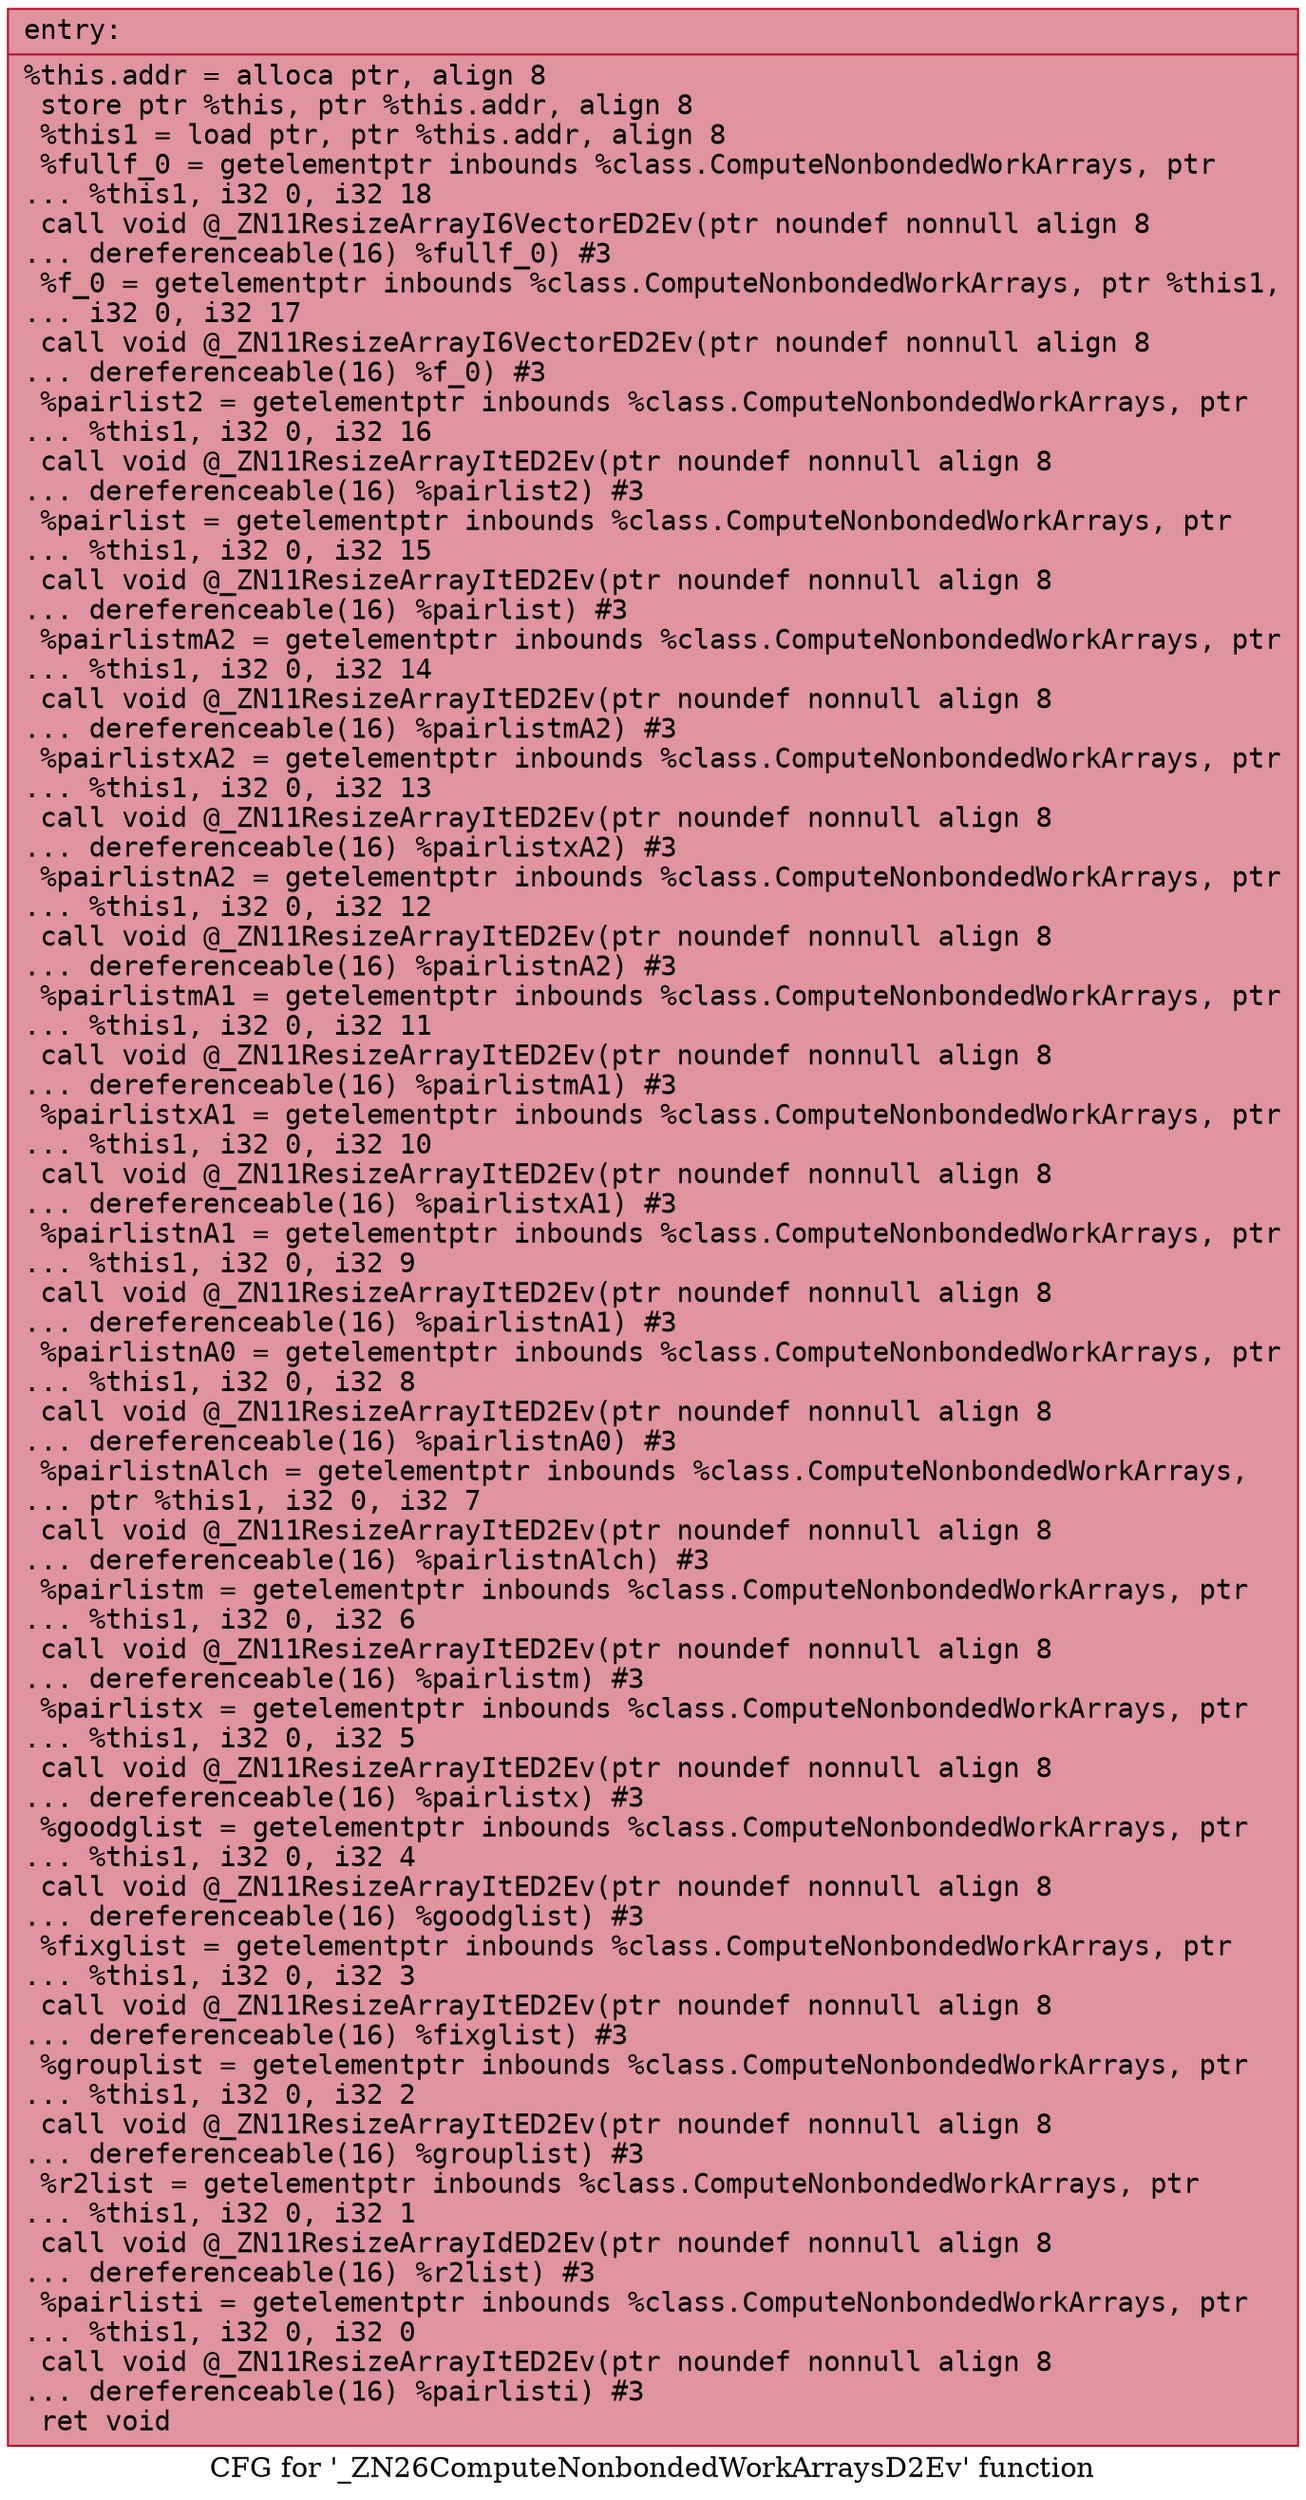 digraph "CFG for '_ZN26ComputeNonbondedWorkArraysD2Ev' function" {
	label="CFG for '_ZN26ComputeNonbondedWorkArraysD2Ev' function";

	Node0x5621f76f5230 [shape=record,color="#b70d28ff", style=filled, fillcolor="#b70d2870" fontname="Courier",label="{entry:\l|  %this.addr = alloca ptr, align 8\l  store ptr %this, ptr %this.addr, align 8\l  %this1 = load ptr, ptr %this.addr, align 8\l  %fullf_0 = getelementptr inbounds %class.ComputeNonbondedWorkArrays, ptr\l... %this1, i32 0, i32 18\l  call void @_ZN11ResizeArrayI6VectorED2Ev(ptr noundef nonnull align 8\l... dereferenceable(16) %fullf_0) #3\l  %f_0 = getelementptr inbounds %class.ComputeNonbondedWorkArrays, ptr %this1,\l... i32 0, i32 17\l  call void @_ZN11ResizeArrayI6VectorED2Ev(ptr noundef nonnull align 8\l... dereferenceable(16) %f_0) #3\l  %pairlist2 = getelementptr inbounds %class.ComputeNonbondedWorkArrays, ptr\l... %this1, i32 0, i32 16\l  call void @_ZN11ResizeArrayItED2Ev(ptr noundef nonnull align 8\l... dereferenceable(16) %pairlist2) #3\l  %pairlist = getelementptr inbounds %class.ComputeNonbondedWorkArrays, ptr\l... %this1, i32 0, i32 15\l  call void @_ZN11ResizeArrayItED2Ev(ptr noundef nonnull align 8\l... dereferenceable(16) %pairlist) #3\l  %pairlistmA2 = getelementptr inbounds %class.ComputeNonbondedWorkArrays, ptr\l... %this1, i32 0, i32 14\l  call void @_ZN11ResizeArrayItED2Ev(ptr noundef nonnull align 8\l... dereferenceable(16) %pairlistmA2) #3\l  %pairlistxA2 = getelementptr inbounds %class.ComputeNonbondedWorkArrays, ptr\l... %this1, i32 0, i32 13\l  call void @_ZN11ResizeArrayItED2Ev(ptr noundef nonnull align 8\l... dereferenceable(16) %pairlistxA2) #3\l  %pairlistnA2 = getelementptr inbounds %class.ComputeNonbondedWorkArrays, ptr\l... %this1, i32 0, i32 12\l  call void @_ZN11ResizeArrayItED2Ev(ptr noundef nonnull align 8\l... dereferenceable(16) %pairlistnA2) #3\l  %pairlistmA1 = getelementptr inbounds %class.ComputeNonbondedWorkArrays, ptr\l... %this1, i32 0, i32 11\l  call void @_ZN11ResizeArrayItED2Ev(ptr noundef nonnull align 8\l... dereferenceable(16) %pairlistmA1) #3\l  %pairlistxA1 = getelementptr inbounds %class.ComputeNonbondedWorkArrays, ptr\l... %this1, i32 0, i32 10\l  call void @_ZN11ResizeArrayItED2Ev(ptr noundef nonnull align 8\l... dereferenceable(16) %pairlistxA1) #3\l  %pairlistnA1 = getelementptr inbounds %class.ComputeNonbondedWorkArrays, ptr\l... %this1, i32 0, i32 9\l  call void @_ZN11ResizeArrayItED2Ev(ptr noundef nonnull align 8\l... dereferenceable(16) %pairlistnA1) #3\l  %pairlistnA0 = getelementptr inbounds %class.ComputeNonbondedWorkArrays, ptr\l... %this1, i32 0, i32 8\l  call void @_ZN11ResizeArrayItED2Ev(ptr noundef nonnull align 8\l... dereferenceable(16) %pairlistnA0) #3\l  %pairlistnAlch = getelementptr inbounds %class.ComputeNonbondedWorkArrays,\l... ptr %this1, i32 0, i32 7\l  call void @_ZN11ResizeArrayItED2Ev(ptr noundef nonnull align 8\l... dereferenceable(16) %pairlistnAlch) #3\l  %pairlistm = getelementptr inbounds %class.ComputeNonbondedWorkArrays, ptr\l... %this1, i32 0, i32 6\l  call void @_ZN11ResizeArrayItED2Ev(ptr noundef nonnull align 8\l... dereferenceable(16) %pairlistm) #3\l  %pairlistx = getelementptr inbounds %class.ComputeNonbondedWorkArrays, ptr\l... %this1, i32 0, i32 5\l  call void @_ZN11ResizeArrayItED2Ev(ptr noundef nonnull align 8\l... dereferenceable(16) %pairlistx) #3\l  %goodglist = getelementptr inbounds %class.ComputeNonbondedWorkArrays, ptr\l... %this1, i32 0, i32 4\l  call void @_ZN11ResizeArrayItED2Ev(ptr noundef nonnull align 8\l... dereferenceable(16) %goodglist) #3\l  %fixglist = getelementptr inbounds %class.ComputeNonbondedWorkArrays, ptr\l... %this1, i32 0, i32 3\l  call void @_ZN11ResizeArrayItED2Ev(ptr noundef nonnull align 8\l... dereferenceable(16) %fixglist) #3\l  %grouplist = getelementptr inbounds %class.ComputeNonbondedWorkArrays, ptr\l... %this1, i32 0, i32 2\l  call void @_ZN11ResizeArrayItED2Ev(ptr noundef nonnull align 8\l... dereferenceable(16) %grouplist) #3\l  %r2list = getelementptr inbounds %class.ComputeNonbondedWorkArrays, ptr\l... %this1, i32 0, i32 1\l  call void @_ZN11ResizeArrayIdED2Ev(ptr noundef nonnull align 8\l... dereferenceable(16) %r2list) #3\l  %pairlisti = getelementptr inbounds %class.ComputeNonbondedWorkArrays, ptr\l... %this1, i32 0, i32 0\l  call void @_ZN11ResizeArrayItED2Ev(ptr noundef nonnull align 8\l... dereferenceable(16) %pairlisti) #3\l  ret void\l}"];
}
